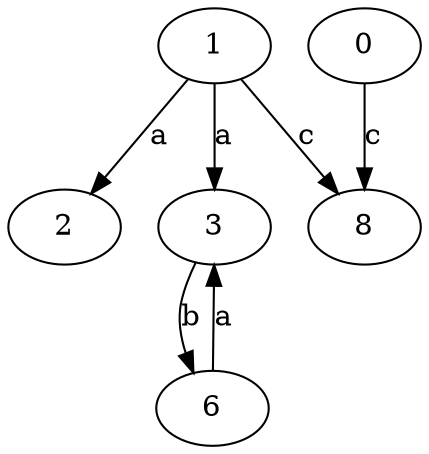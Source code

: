 strict digraph  {
1;
2;
3;
6;
0;
8;
1 -> 2  [label=a];
1 -> 3  [label=a];
1 -> 8  [label=c];
3 -> 6  [label=b];
6 -> 3  [label=a];
0 -> 8  [label=c];
}
